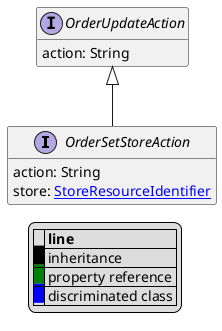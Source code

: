 @startuml

hide empty fields
hide empty methods
legend
|= |= line |
|<back:black>   </back>| inheritance |
|<back:green>   </back>| property reference |
|<back:blue>   </back>| discriminated class |
endlegend
interface OrderSetStoreAction [[OrderSetStoreAction.svg]] extends OrderUpdateAction {
    action: String
    store: [[StoreResourceIdentifier.svg StoreResourceIdentifier]]
}
interface OrderUpdateAction [[OrderUpdateAction.svg]]  {
    action: String
}





@enduml
